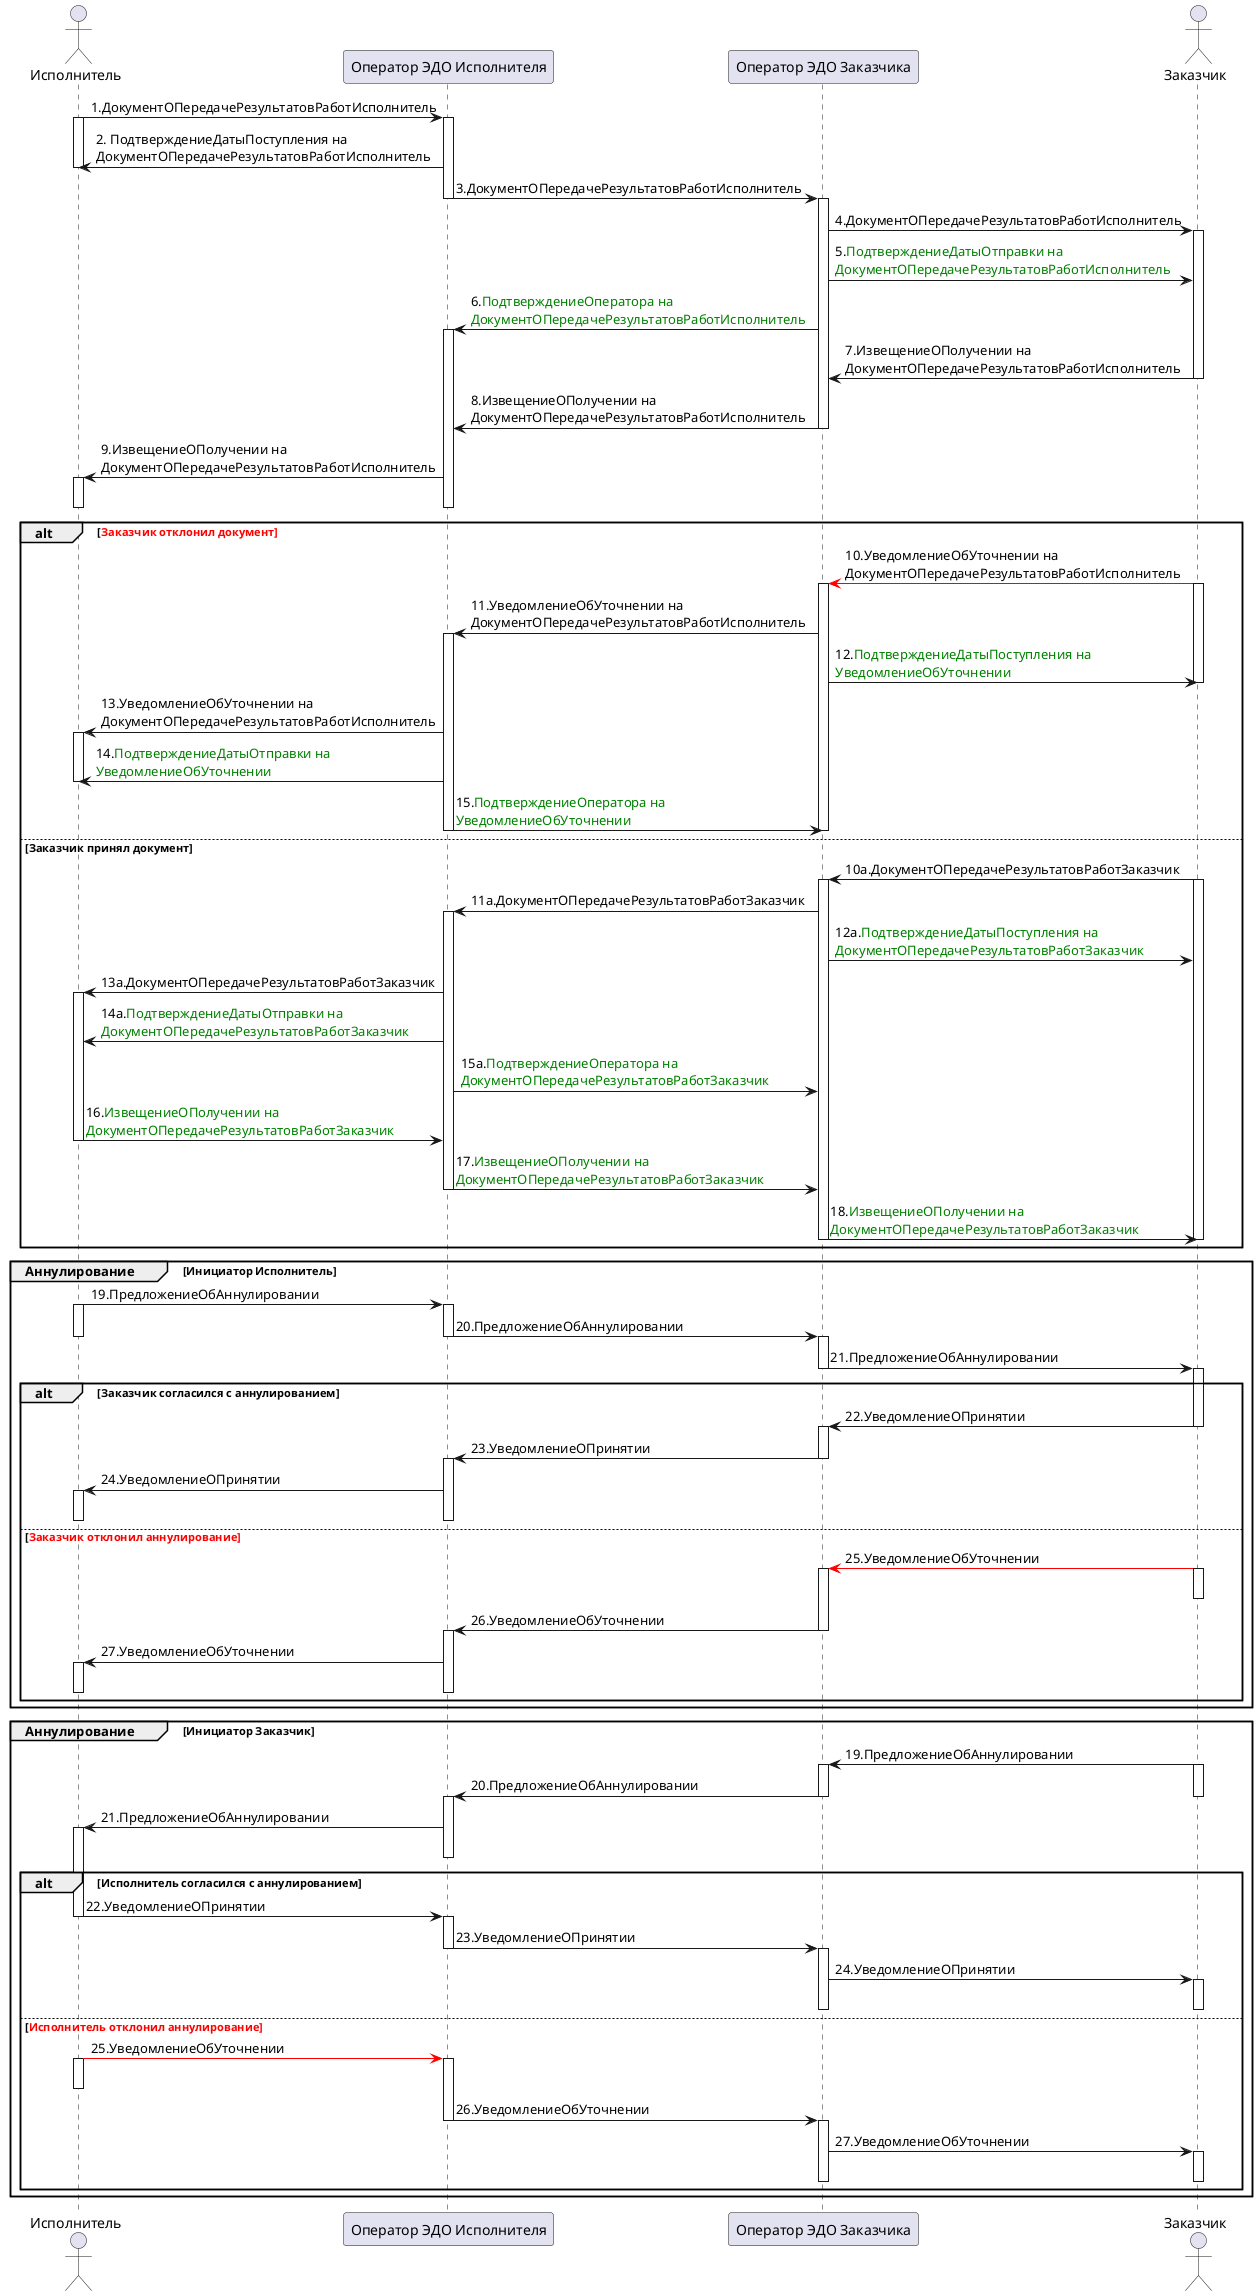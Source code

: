 @startuml Оператор.Акт ДО 25
!$Отправитель = "Исполнитель"
!$Получатель = "Заказчик"
!$Т1 = "ДокументОПередачеРезультатовРаботИсполнитель"
!$Т2 = "ДокументОПередачеРезультатовРаботЗаказчик"
!$ПДП = "ПодтверждениеДатыПоступления"
!$ПДО = "ПодтверждениеДатыОтправки"
!$ПДОО = "ПодтверждениеОператора"
!$ИОП = "ИзвещениеОПолучении"
!$УОУ = "УведомлениеОбУточнении"
!$ПОА = "ПредложениеОбАннулировании"
!$УОП = "УведомлениеОПринятии"
actor $Отправитель as user
participant "Оператор ЭДО Исполнителя" as prod
participant "Оператор ЭДО Заказчика" as pok
actor $Получатель as user1
   user -> prod: 1.$Т1
   activate user
   activate prod
   prod  -> user: 2. $ПДП на\n$Т1
  deactivate user
  prod -> pok: 3.$Т1
  deactivate prod
  activate pok
  pok -> user1: 4.$Т1
  activate user1
  pok -> user1: 5.<font color=green>$ПДО на\n<font color=green>$Т1
  pok -> prod: 6.<font color=green>$ПДОО на\n<font color=green>$Т1
  activate prod
  user1 -> pok: 7.$ИОП на\n$Т1
  deactivate user1
  pok -> prod: 8.$ИОП на\n$Т1
  deactivate pok
  prod -> user: 9.$ИОП на\n$Т1
  activate user
  deactivate user
  deactivate prod
   alt <font color=Red>$Получатель отклонил документ
     user1  -[#red]> pok: 10.$УОУ на\n$Т1
     activate user1
     activate pok
     pok -> prod: 11.$УОУ на\n$Т1
     activate prod
     pok -> user1: 12.<font color=green>$ПДП на\n<font color=green>$УОУ
     deactivate user1
     prod -> user: 13.$УОУ на\n$Т1
     activate user
     prod -> user: 14.<font color=green>$ПДО на\n<font color=green>$УОУ
     deactivate user
     prod -> pok: 15.<font color=green>$ПДОО на\n<font color=green>$УОУ
   deactivate prod
   deactivate pok
 else $Получатель принял документ
     user1  -> pok: 10а.$Т2
     activate user1
     activate pok
     pok -> prod: 11а.$Т2
     activate prod
     pok -> user1: 12а.<font color=green>$ПДП на\n<font color=green>$Т2
     prod -> user: 13а.$Т2
     activate user
     prod -> user: 14а.<font color=green>$ПДО на\n<font color=green>$Т2
     prod -> pok: 15а.<font color=green>$ПДОО на\n<font color=green>$Т2
     user -> prod: 16.<font color=green>$ИОП на\n<font color=green>$Т2
     deactivate user
     prod -> pok: 17.<font color=green>$ИОП на\n<font color=green>$Т2
     deactivate prod
     pok -> user1: 18.<font color=green>$ИОП на\n<font color=green>$Т2
    deactivate pok
   deactivate user1
   end
   group Аннулирование [Инициатор $Отправитель]
   user -> prod: 19.$ПОА
    activate user
    activate prod
   prod -> pok: 20.$ПОА
   deactivate user
  activate pok
  deactivate prod
   pok -> user1: 21.$ПОА
  deactivate pok
  activate user1
  alt $Получатель согласился с аннулированием
  user1 -> pok: 22.$УОП
  deactivate user1
  activate pok
  pok -> prod: 23.$УОП
  deactivate pok
  activate prod
  prod -> user: 24.$УОП
  activate user
  deactivate prod
  deactivate user
  else <font color=Red>$Получатель отклонил аннулирование
  user1 -[#red]> pok: 25.$УОУ
  activate user1
  deactivate user1
  activate pok
  pok -> prod: 26.$УОУ
  deactivate pok
  activate prod
  prod -> user: 27.$УОУ
  activate user
  deactivate prod
  deactivate user
  end
  end
  group Аннулирование [Инициатор $Получатель]
   user1 -> pok: 19.$ПОА
    activate user1
    activate pok
   pok -> prod: 20.$ПОА
   deactivate user1
  activate prod
  deactivate pok
   prod -> user: 21.$ПОА
   activate user
  deactivate prod
  alt $Отправитель согласился с аннулированием
  user -> prod: 22.$УОП
  deactivate user
   activate prod
  prod -> pok: 23.$УОП
  deactivate prod
  activate pok
  pok -> user1: 24.$УОП
  activate user1
  deactivate pok
  deactivate user1
  else <font color=Red>$Отправитель отклонил аннулирование
  user -[#red]> prod: 25.$УОУ
  activate user
  deactivate user
  activate prod
  prod -> pok: 26.$УОУ
  deactivate prod
  activate pok
  pok -> user1: 27.$УОУ
  activate user1
  deactivate pok
  deactivate user1
  end
  end
@enduml